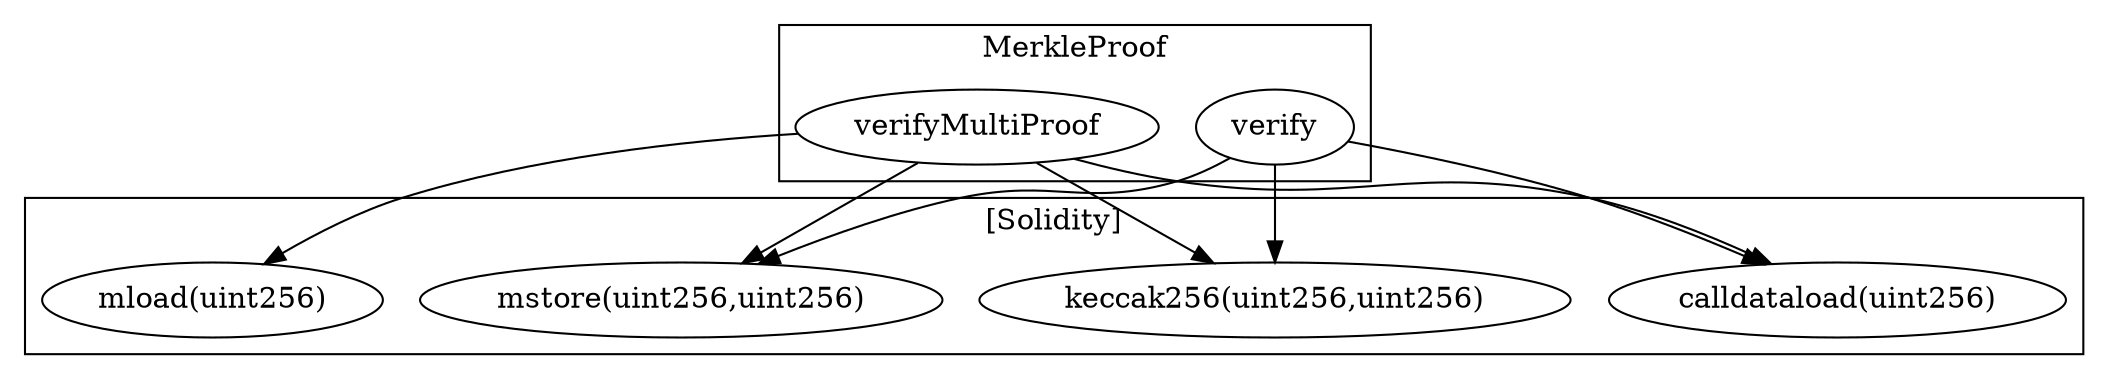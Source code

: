 strict digraph {
subgraph cluster_25101_MerkleProof {
label = "MerkleProof"
"25101_verify" [label="verify"]
"25101_verifyMultiProof" [label="verifyMultiProof"]
}subgraph cluster_solidity {
label = "[Solidity]"
"keccak256(uint256,uint256)" 
"mstore(uint256,uint256)" 
"mload(uint256)" 
"calldataload(uint256)" 
"25101_verify" -> "mstore(uint256,uint256)"
"25101_verify" -> "calldataload(uint256)"
"25101_verifyMultiProof" -> "keccak256(uint256,uint256)"
"25101_verifyMultiProof" -> "calldataload(uint256)"
"25101_verifyMultiProof" -> "mload(uint256)"
"25101_verifyMultiProof" -> "mstore(uint256,uint256)"
"25101_verify" -> "keccak256(uint256,uint256)"
}
}